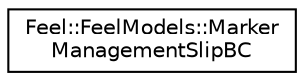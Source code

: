 digraph "Graphical Class Hierarchy"
{
 // LATEX_PDF_SIZE
  edge [fontname="Helvetica",fontsize="10",labelfontname="Helvetica",labelfontsize="10"];
  node [fontname="Helvetica",fontsize="10",shape=record];
  rankdir="LR";
  Node0 [label="Feel::FeelModels::Marker\lManagementSlipBC",height=0.2,width=0.4,color="black", fillcolor="white", style="filled",URL="$classFeel_1_1FeelModels_1_1MarkerManagementSlipBC.html",tooltip=" "];
}
